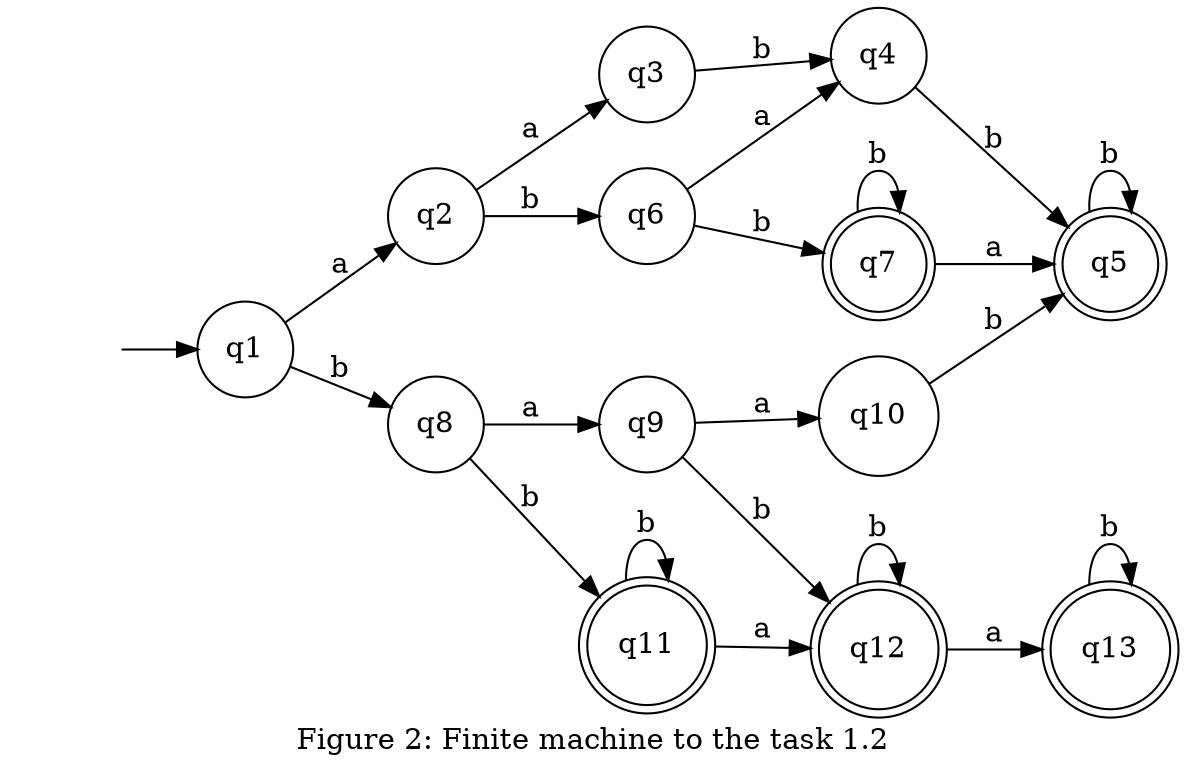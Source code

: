 digraph {
    "" [shape=none]
    node [shape=circle]
    q5 [shape="doublecircle"]
    q7 [shape="doublecircle"]
    q11 [shape="doublecircle"]
    q12 [shape="doublecircle"]
    q13 [shape="doublecircle"]

    "" -> q1
    q1 -> q2[label="a"]
    q2 -> q3[label="a"]
    q3 -> q4[label="b"]
    q4 -> q5[label="b"]
    q5 -> q5[label="b"]
    q2 -> q6[label="b"]
    q6 -> q4[label="a"]
    q6 -> q7[label="b"]
    q7 -> q7[label="b"]
    q7 -> q5[label="a"]
    q1 -> q8[label="b"]
    q8 -> q9[label="a"]
    q9 -> q10[label="a"]
    q10 -> q5[label="b"]
    q8 -> q11[label="b"]
    q11 -> q12[label="a"]
    q12 -> q13[label="a"]
    q9 -> q12[label="b"]
    q11 -> q11[label="b"]
    q12 -> q12[label="b"]
    q13 -> q13[label="b"]
    rankdir = LR
    label = "Figure 2: Finite machine to the task 1.2"
}
